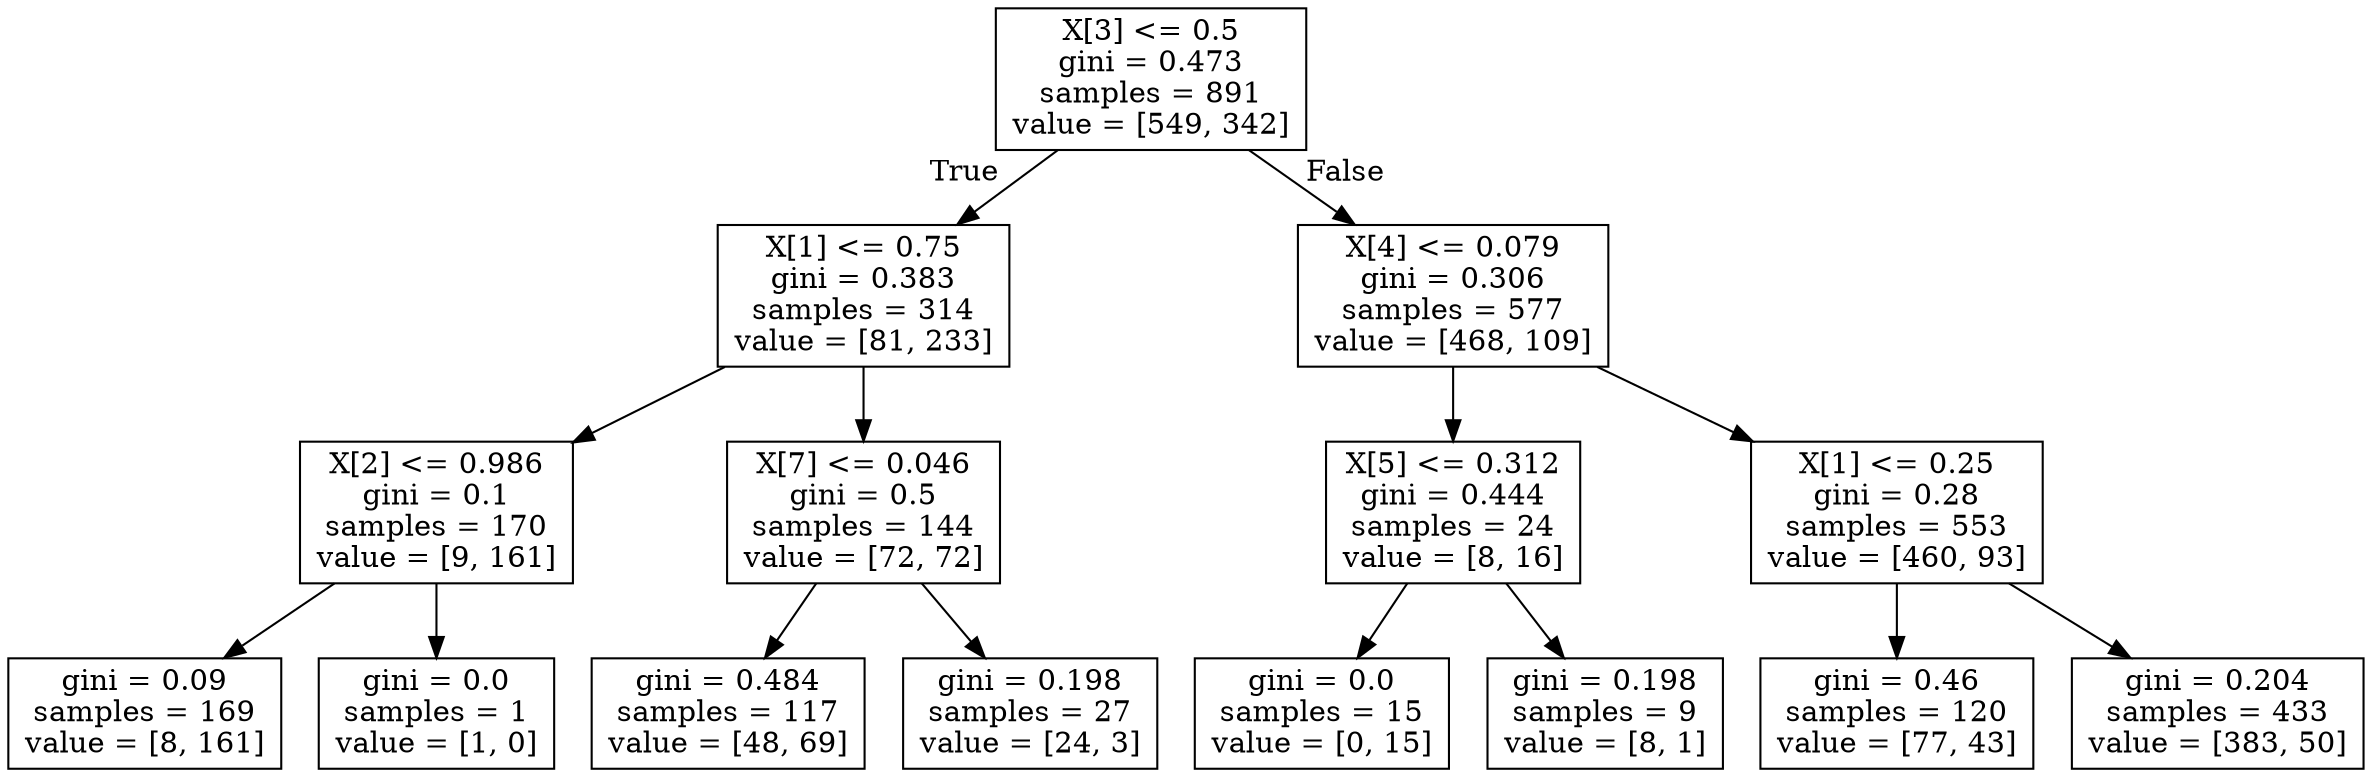digraph Tree {
node [shape=box] ;
0 [label="X[3] <= 0.5\ngini = 0.473\nsamples = 891\nvalue = [549, 342]"] ;
1 [label="X[1] <= 0.75\ngini = 0.383\nsamples = 314\nvalue = [81, 233]"] ;
0 -> 1 [labeldistance=2.5, labelangle=45, headlabel="True"] ;
2 [label="X[2] <= 0.986\ngini = 0.1\nsamples = 170\nvalue = [9, 161]"] ;
1 -> 2 ;
3 [label="gini = 0.09\nsamples = 169\nvalue = [8, 161]"] ;
2 -> 3 ;
4 [label="gini = 0.0\nsamples = 1\nvalue = [1, 0]"] ;
2 -> 4 ;
5 [label="X[7] <= 0.046\ngini = 0.5\nsamples = 144\nvalue = [72, 72]"] ;
1 -> 5 ;
6 [label="gini = 0.484\nsamples = 117\nvalue = [48, 69]"] ;
5 -> 6 ;
7 [label="gini = 0.198\nsamples = 27\nvalue = [24, 3]"] ;
5 -> 7 ;
8 [label="X[4] <= 0.079\ngini = 0.306\nsamples = 577\nvalue = [468, 109]"] ;
0 -> 8 [labeldistance=2.5, labelangle=-45, headlabel="False"] ;
9 [label="X[5] <= 0.312\ngini = 0.444\nsamples = 24\nvalue = [8, 16]"] ;
8 -> 9 ;
10 [label="gini = 0.0\nsamples = 15\nvalue = [0, 15]"] ;
9 -> 10 ;
11 [label="gini = 0.198\nsamples = 9\nvalue = [8, 1]"] ;
9 -> 11 ;
12 [label="X[1] <= 0.25\ngini = 0.28\nsamples = 553\nvalue = [460, 93]"] ;
8 -> 12 ;
13 [label="gini = 0.46\nsamples = 120\nvalue = [77, 43]"] ;
12 -> 13 ;
14 [label="gini = 0.204\nsamples = 433\nvalue = [383, 50]"] ;
12 -> 14 ;
}